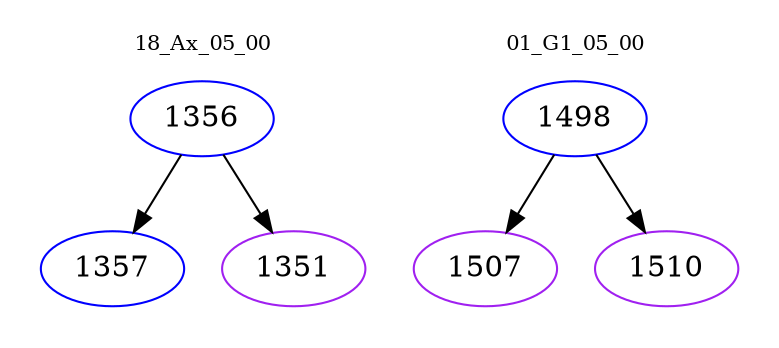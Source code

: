 digraph{
subgraph cluster_0 {
color = white
label = "18_Ax_05_00";
fontsize=10;
T0_1356 [label="1356", color="blue"]
T0_1356 -> T0_1357 [color="black"]
T0_1357 [label="1357", color="blue"]
T0_1356 -> T0_1351 [color="black"]
T0_1351 [label="1351", color="purple"]
}
subgraph cluster_1 {
color = white
label = "01_G1_05_00";
fontsize=10;
T1_1498 [label="1498", color="blue"]
T1_1498 -> T1_1507 [color="black"]
T1_1507 [label="1507", color="purple"]
T1_1498 -> T1_1510 [color="black"]
T1_1510 [label="1510", color="purple"]
}
}
